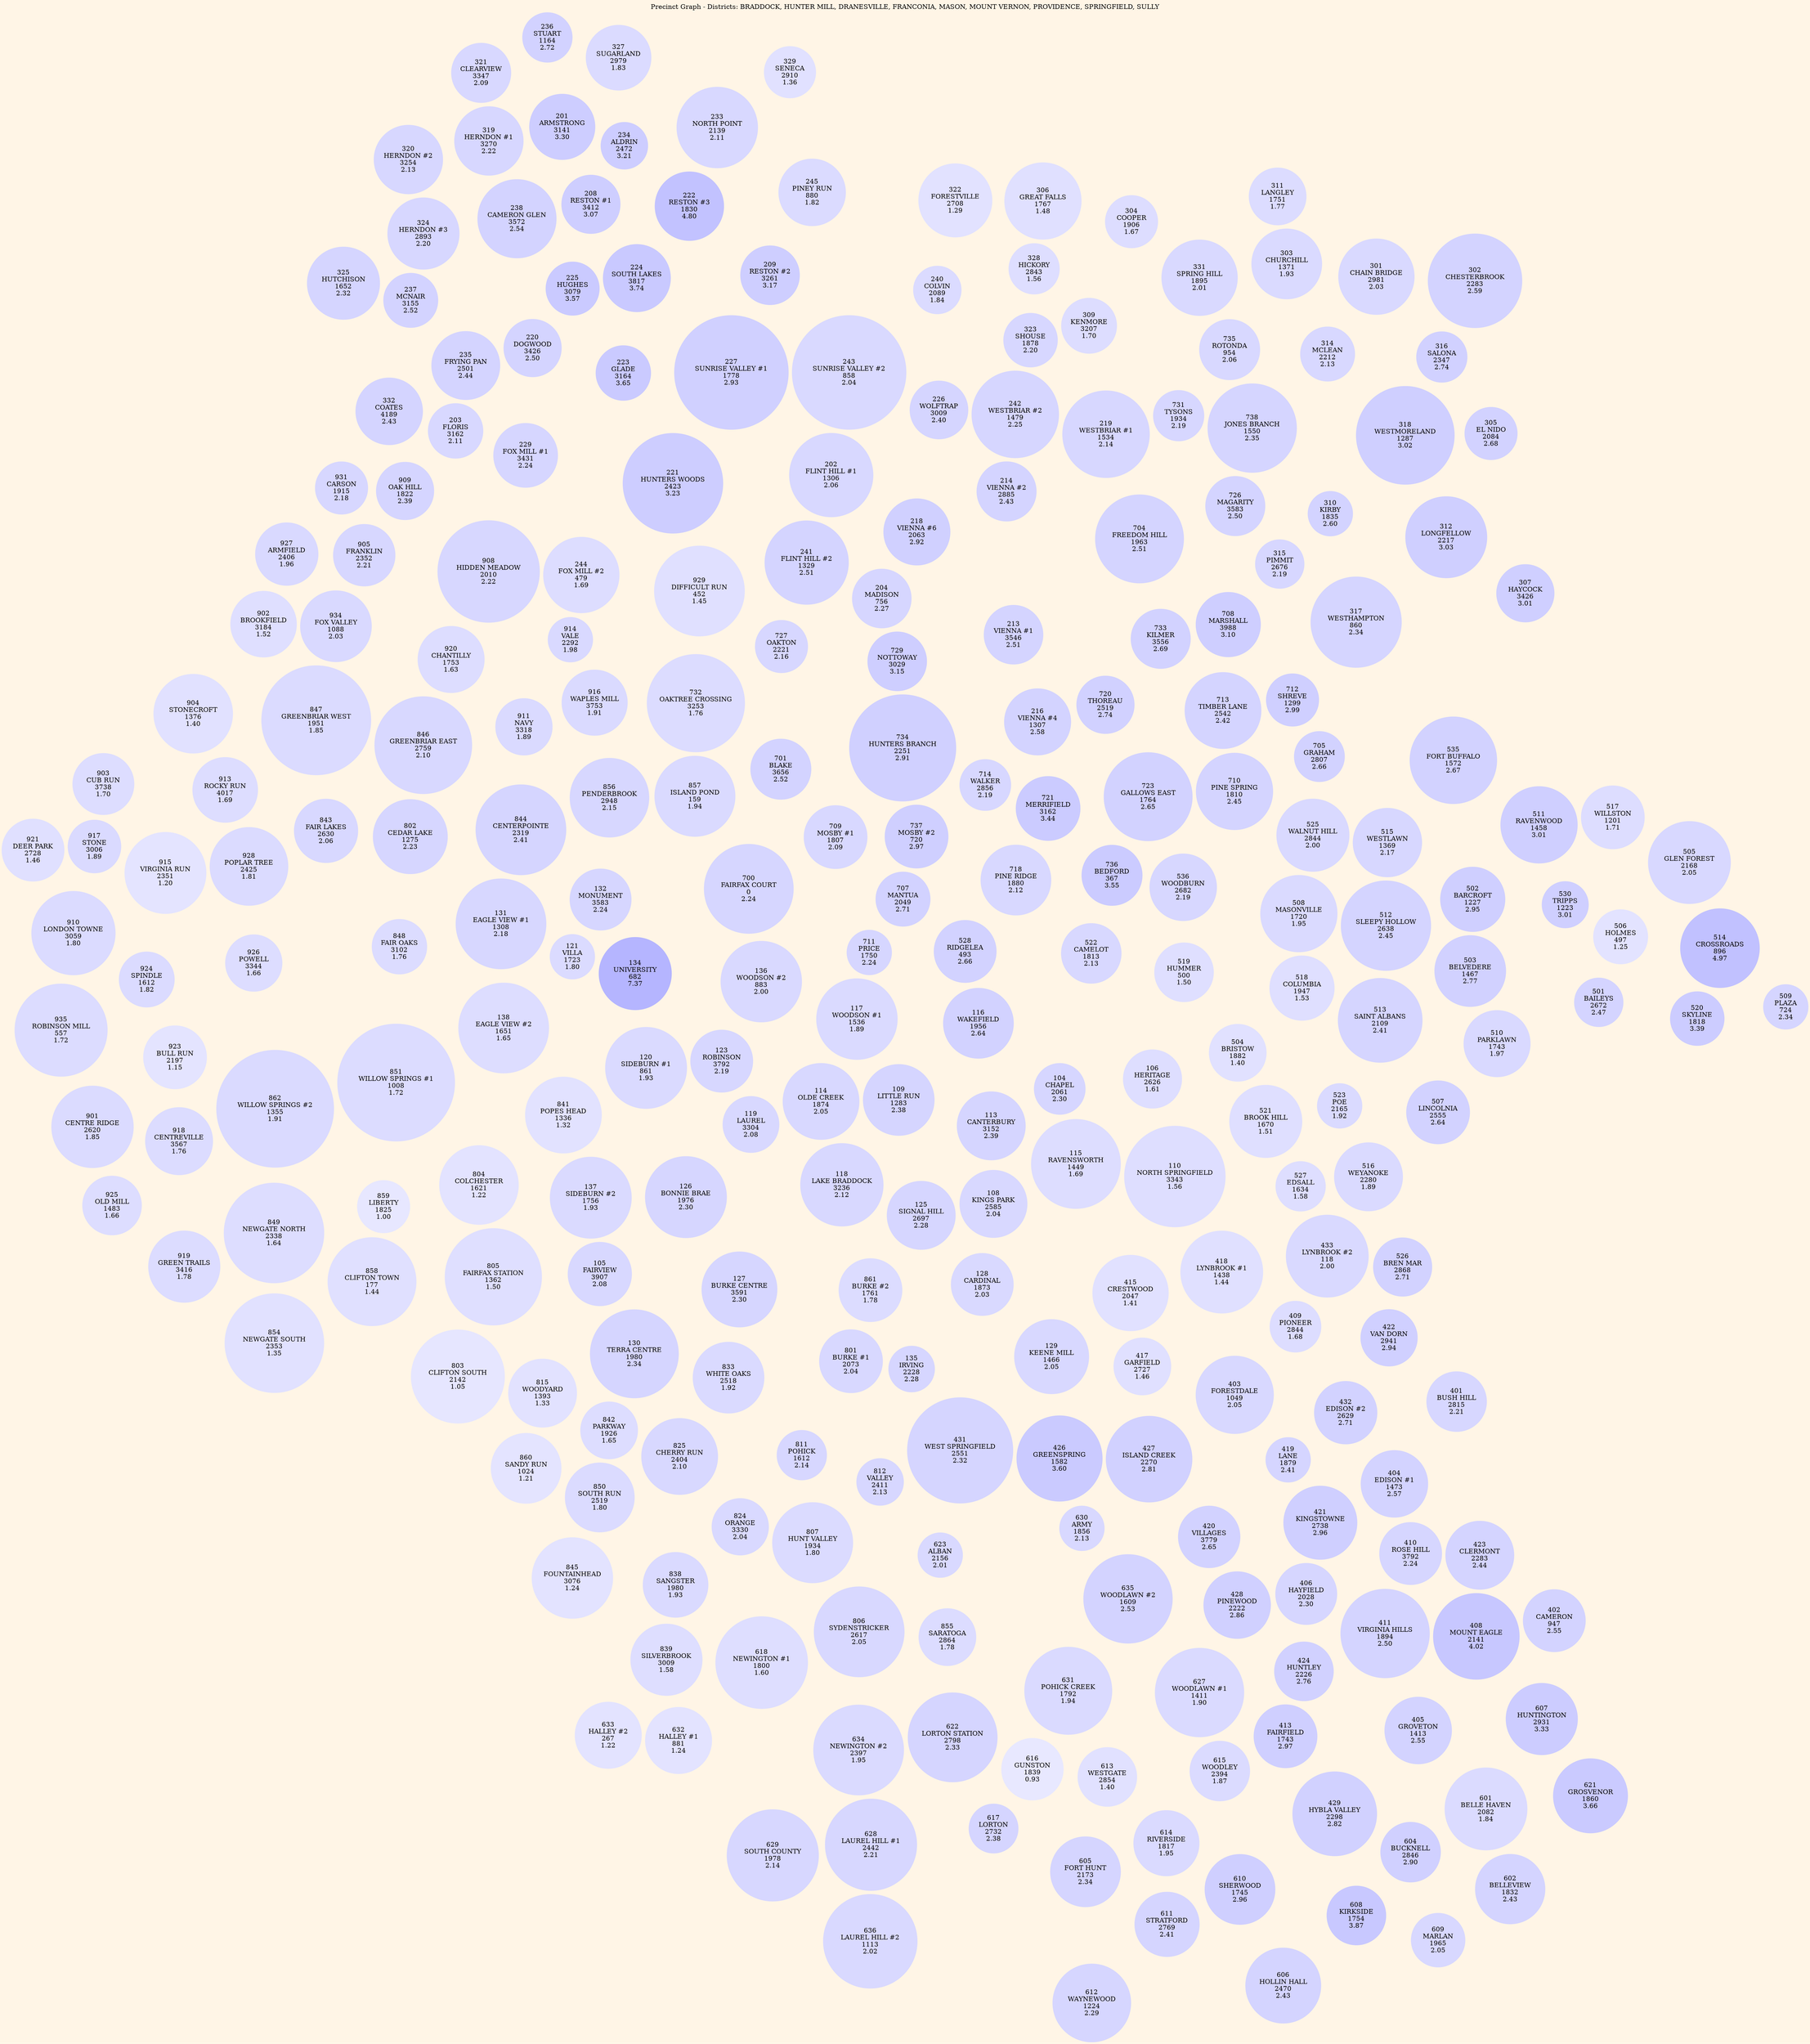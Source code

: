 strict graph G {
	graph [bb="0,0,3721.5,4505.8",
		beautify=true,
		bgcolor="#FFF5E6",
		label="Precinct Graph - Districts: BRADDOCK, HUNTER MILL, DRANESVILLE, FRANCONIA, MASON, MOUNT VERNON, PROVIDENCE, SPRINGFIELD, SULLY",
		labelloc=t,
		layout=sfdp,
		lheight=0.21,
		lp="1860.7,4494.3",
		lwidth=15.18,
		model=subset,
		overlap=false,
		rotation=115,
		smoothing=triangle,
		splines=none
	];
	node [label="\N",
		shape=circle,
		style=filled
	];
	edge [color="#666666"];
	subgraph BRADDOCK {
		graph [color=blue,
			label="District BRADDOCK"
		];
		104	[color="#d6d6ff",
			fillcolor="#d6d6ff",
			fontcolor=black,
			height=1.5278,
			label="104\nCHAPEL\n2061\n2.30",
			pos="1749.2,2345.4",
			width=1.5278];
		106	[color="#dedeff",
			fillcolor="#dedeff",
			fontcolor=black,
			height=1.75,
			label="106\nHERITAGE\n2626\n1.61",
			pos="1798.7,2510",
			width=1.75];
		104 -- 106;
		108	[color="#d8d8ff",
			fillcolor="#d8d8ff",
			fontcolor=black,
			height=2.0139,
			label="108\nKINGS PARK\n2585\n2.04",
			pos="1409.3,2400.7",
			width=2.0139];
		104 -- 108;
		113	[color="#d5d5ff",
			fillcolor="#d5d5ff",
			fontcolor=black,
			height=2.0417,
			label="113\nCANTERBURY\n3152\n2.39",
			pos="1563.4,2246.7",
			width=2.0417];
		104 -- 113;
		115	[color="#ddddff",
			fillcolor="#ddddff",
			fontcolor=black,
			height=2.6667,
			label="115\nRAVENSWORTH\n1449\n1.69",
			pos="1612.3,2504.4",
			width=2.6667];
		104 -- 115;
		116	[color="#d2d2ff",
			fillcolor="#d2d2ff",
			fontcolor=black,
			height=2.0972,
			label="116\nWAKEFIELD\n1956\n2.64",
			pos="1720.5,2206.9",
			width=2.0972];
		104 -- 116;
		522	[color="#d8d8ff",
			fillcolor="#d8d8ff",
			fontcolor=black,
			height=1.7917,
			label="522\nCAMELOT\n1813\n2.13",
			pos="1916,2251.6",
			width=1.7917];
		104 -- 522;
		110	[color="#dedeff",
			fillcolor="#dedeff",
			fontcolor=black,
			height=3.0139,
			label="110\nNORTH SPRINGFIELD\n3343\n1.56",
			pos="1685.5,2717",
			width=3.0139];
		106 -- 110;
		504	[color="#e1e1ff",
			fillcolor="#e1e1ff",
			fontcolor=black,
			height=1.7083,
			label="504\nBRISTOW\n1882\n1.40",
			pos="1935.9,2647.8",
			width=1.7083];
		106 -- 504;
		519	[color="#dfdfff",
			fillcolor="#dfdfff",
			fontcolor=black,
			height=1.7639,
			label="519\nHUMMER\n500\n1.50",
			pos="1994.9,2432.8",
			width=1.7639];
		106 -- 519;
		521	[color="#dfdfff",
			fillcolor="#dfdfff",
			fontcolor=black,
			height=2.1667,
			label="521\nBROOK HILL\n1670\n1.51",
			pos="1906.4,2819.1",
			width=2.1667];
		106 -- 521;
		108 -- 113;
		108 -- 115;
		125	[color="#d6d6ff",
			fillcolor="#d6d6ff",
			fontcolor=black,
			height=2.0417,
			label="125\nSIGNAL HILL\n2697\n2.28",
			pos="1318.2,2216.9",
			width=2.0417];
		108 -- 125;
		128	[color="#d9d9ff",
			fillcolor="#d9d9ff",
			fontcolor=black,
			height=1.8611,
			label="128\nCARDINAL\n1873\n2.03",
			pos="1261.7,2523.6",
			width=1.8611];
		108 -- 128;
		113 -- 116;
		113 -- 125;
		116 -- 522;
		117	[color="#dadaff",
			fillcolor="#dadaff",
			fontcolor=black,
			height=2.4167,
			label="117\nWOODSON #1\n1536\n1.89",
			pos="1623.7,1917.1",
			width=2.4167];
		116 -- 117;
		528	[color="#d2d2ff",
			fillcolor="#d2d2ff",
			fontcolor=black,
			height=1.8611,
			label="528\nRIDGELEA\n493\n2.66",
			pos="1846.1,2056.4",
			width=1.8611];
		116 -- 528;
		110 -- 115;
		110 -- 521;
		415	[color="#e1e1ff",
			fillcolor="#e1e1ff",
			fontcolor=black,
			height=2.2639,
			label="415\nCRESTWOOD\n2047\n1.41",
			pos="1424.9,2748.6",
			width=2.2639];
		110 -- 415;
		418	[color="#e0e0ff",
			fillcolor="#e0e0ff",
			fontcolor=black,
			height=2.4583,
			label="418\nLYNBROOK #1\n1438\n1.44",
			pos="1630.1,2922.1",
			width=2.4583];
		110 -- 418;
		527	[color="#dedeff",
			fillcolor="#dedeff",
			fontcolor=black,
			height=1.4861,
			label="527\nEDSALL\n1634\n1.58",
			pos="1861.1,2960.8",
			width=1.4861];
		110 -- 527;
		861	[color="#dcdcff",
			fillcolor="#dcdcff",
			fontcolor=black,
			height=1.8889,
			label="861\nBURKE #2\n1761\n1.78",
			pos="1110.7,2259.7",
			width=1.8889];
		125 -- 861;
		128 -- 861;
		128 -- 415;
		129	[color="#d8d8ff",
			fillcolor="#d8d8ff",
			fontcolor=black,
			height=2.2222,
			label="129\nKEENE MILL\n1466\n2.05",
			pos="1235.8,2681.1",
			width=2.2222];
		128 -- 129;
		135	[color="#d6d6ff",
			fillcolor="#d6d6ff",
			fontcolor=black,
			height=1.375,
			label="135\nIRVING\n2228\n2.28",
			pos="1074.2,2598.8",
			width=1.375];
		128 -- 135;
		801	[color="#d8d8ff",
			fillcolor="#d8d8ff",
			fontcolor=black,
			height=1.8889,
			label="801\nBURKE #1\n2073\n2.04",
			pos="1066,2436.2",
			width=1.8889];
		128 -- 801;
		117 -- 528;
		123	[color="#d7d7ff",
			fillcolor="#d7d7ff",
			fontcolor=black,
			height=1.8611,
			label="123\nROBINSON\n3792\n2.19",
			pos="1380.6,1765",
			width=1.8611];
		117 -- 123;
		700	[color="#d6d6ff",
			fillcolor="#d6d6ff",
			fontcolor=black,
			height=2.6667,
			label="700\nFAIRFAX COURT\n0\n2.24",
			pos="1658.3,1543.9",
			width=2.6667];
		117 -- 700;
		136	[color="#d9d9ff",
			fillcolor="#d9d9ff",
			fontcolor=black,
			height=2.4167,
			label="136\nWOODSON #2\n883\n2.00",
			pos="1561.9,1735",
			width=2.4167];
		117 -- 136;
		711	[color="#d6d6ff",
			fillcolor="#d6d6ff",
			fontcolor=black,
			height=1.3356,
			label="711\nPRICE\n1750\n2.24",
			pos="1766.7,1903.3",
			width=1.3356];
		117 -- 711;
		105	[color="#d8d8ff",
			fillcolor="#d8d8ff",
			fontcolor=black,
			height=1.9028,
			label="105\nFAIRVIEW\n3907\n2.08",
			pos="800,1845.5",
			width=1.9028];
		126	[color="#d6d6ff",
			fillcolor="#d6d6ff",
			fontcolor=black,
			height=2.4306,
			label="126\nBONNIE BRAE\n1976\n2.30",
			pos="1037.8,1879.5",
			width=2.4306];
		105 -- 126;
		127	[color="#d6d6ff",
			fillcolor="#d6d6ff",
			fontcolor=black,
			height=2.25,
			label="127\nBURKE CENTRE\n3591\n2.30",
			pos="987.2,2071.1",
			width=2.25];
		105 -- 127;
		130	[color="#d5d5ff",
			fillcolor="#d5d5ff",
			fontcolor=black,
			height=2.6389,
			label="130\nTERRA CENTRE\n1980\n2.34",
			pos="700.81,2017.1",
			width=2.6389];
		105 -- 130;
		137	[color="#dadaff",
			fillcolor="#dadaff",
			fontcolor=black,
			height=2.4306,
			label="137\nSIDEBURN #2\n1756\n1.93",
			pos="964.05,1696.1",
			width=2.4306];
		105 -- 137;
		805	[color="#dfdfff",
			fillcolor="#dfdfff",
			fontcolor=black,
			height=2.8889,
			label="805\nFAIRFAX STATION\n1362\n1.50",
			pos="652.01,1664.3",
			width=2.8889];
		105 -- 805;
		815	[color="#e2e2ff",
			fillcolor="#e2e2ff",
			fontcolor=black,
			height=2.0417,
			label="815\nWOODYARD\n1393\n1.33",
			pos="524.23,1861.9",
			width=2.0417];
		105 -- 815;
		126 -- 137;
		127 -- 130;
		127 -- 861;
		833	[color="#dadaff",
			fillcolor="#dadaff",
			fontcolor=black,
			height=2.125,
			label="833\nWHITE OAKS\n2518\n1.92",
			pos="818.42,2255.5",
			width=2.125];
		127 -- 833;
		130 -- 815;
		842	[color="#ddddff",
			fillcolor="#ddddff",
			fontcolor=black,
			height=1.7083,
			label="842\nPARKWAY\n1926\n1.65",
			pos="536.26,2116.3",
			width=1.7083];
		130 -- 842;
		841	[color="#e2e2ff",
			fillcolor="#e2e2ff",
			fontcolor=black,
			height=2.2778,
			label="841\nPOPES HEAD\n1336\n1.32",
			pos="1023,1518.5",
			width=2.2778];
		137 -- 841;
		129 -- 415;
		129 -- 135;
		431	[color="#d5d5ff",
			fillcolor="#d5d5ff",
			fontcolor=black,
			height=3.1528,
			label="431\nWEST SPRINGFIELD\n2551\n2.32",
			pos="1022.5,2808.1",
			width=3.1528];
		129 -- 431;
		135 -- 431;
		812	[color="#d7d7ff",
			fillcolor="#d7d7ff",
			fontcolor=black,
			height=1.4028,
			label="812\nVALLEY\n2411\n2.13",
			pos="908.08,2630.6",
			width=1.4028];
		135 -- 812;
		109	[color="#d5d5ff",
			fillcolor="#d5d5ff",
			fontcolor=black,
			height=2.125,
			label="109\nLITTLE RUN\n1283\n2.38",
			pos="1547.5,2088.7",
			width=2.125];
		109 -- 113;
		109 -- 116;
		109 -- 117;
		114	[color="#d8d8ff",
			fillcolor="#d8d8ff",
			fontcolor=black,
			height=2.2778,
			label="114\nOLDE CREEK\n1874\n2.05",
			pos="1411.4,1922.1",
			width=2.2778];
		109 -- 114;
		118	[color="#d8d8ff",
			fillcolor="#d8d8ff",
			fontcolor=black,
			height=2.4722,
			label="118\nLAKE BRADDOCK\n3236\n2.12",
			pos="1232.3,2035.7",
			width=2.4722];
		109 -- 118;
		114 -- 117;
		114 -- 118;
		114 -- 123;
		118 -- 125;
		118 -- 126;
		118 -- 127;
		118 -- 861;
		118 -- 123;
		119	[color="#d8d8ff",
			fillcolor="#d8d8ff",
			fontcolor=black,
			height=1.6806,
			label="119\nLAUREL\n3304\n2.08",
			pos="1225,1860.8",
			width=1.6806];
		118 -- 119;
		123 -- 136;
		134	[color="#b5b5ff",
			fillcolor="#b5b5ff",
			fontcolor=black,
			height=2.1667,
			label="134\nUNIVERSITY\n682\n7.37",
			pos="1368.6,1611.8",
			width=2.1667];
		123 -- 134;
		136 -- 700;
		119 -- 126;
		119 -- 123;
		120	[color="#dadaff",
			fillcolor="#dadaff",
			fontcolor=black,
			height=2.4306,
			label="120\nSIDEBURN #1\n861\n1.93",
			pos="1194.9,1696.4",
			width=2.4306];
		119 -- 120;
		134 -- 700;
		134 -- 136;
		120 -- 126;
		120 -- 137;
		120 -- 841;
		120 -- 123;
		120 -- 134;
		121	[color="#dbdbff",
			fillcolor="#dbdbff",
			fontcolor=black,
			height=1.3356,
			label="121\nVILLA\n1723\n1.80",
			pos="1336.3,1372.7",
			width=1.3356];
		121 -- 700;
		121 -- 134;
		132	[color="#d6d6ff",
			fillcolor="#d6d6ff",
			fontcolor=black,
			height=1.8333,
			label="132\nMONUMENT\n3583\n2.24",
			pos="1439.3,1218.5",
			width=1.8333];
		121 -- 132;
		138	[color="#ddddff",
			fillcolor="#ddddff",
			fontcolor=black,
			height=2.6944,
			label="138\nEAGLE VIEW #2\n1651\n1.65",
			pos="1065.6,1331.4",
			width=2.6944];
		121 -- 138;
		132 -- 700;
		132 -- 138;
		848	[color="#dcdcff",
			fillcolor="#dcdcff",
			fontcolor=black,
			height=1.6389,
			label="848\nFAIR OAKS\n3102\n1.76",
			pos="1054.5,996.7",
			width=1.6389];
		132 -- 848;
		844	[color="#d5d5ff",
			fillcolor="#d5d5ff",
			fontcolor=black,
			height=2.6944,
			label="844\nCENTERPOINTE\n2319\n2.41",
			pos="1470.7,975.62",
			width=2.6944];
		132 -- 844;
		856	[color="#d7d7ff",
			fillcolor="#d7d7ff",
			fontcolor=black,
			height=2.3611,
			label="856\nPENDERBROOK\n2948\n2.15",
			pos="1660.7,1147.5",
			width=2.3611];
		132 -- 856;
		138 -- 848;
		804	[color="#e3e3ff",
			fillcolor="#e3e3ff",
			fontcolor=black,
			height=2.3611,
			label="804\nCOLCHESTER\n1621\n1.22",
			pos="806.38,1460.4",
			width=2.3611];
		138 -- 804;
		851	[color="#dcdcff",
			fillcolor="#dcdcff",
			fontcolor=black,
			height=3.5,
			label="851\nWILLOW SPRINGS #1\n1008\n1.72",
			pos="834.41,1237.5",
			width=3.5];
		138 -- 851;
		131	[color="#d7d7ff",
			fillcolor="#d7d7ff",
			fontcolor=black,
			height=2.6944,
			label="131\nEAGLE VIEW #1\n1308\n2.18",
			pos="1268.2,1133.7",
			width=2.6944];
		131 -- 132;
		131 -- 138;
		131 -- 848;
	}
	subgraph HUNTERMILL {
		graph [color=blue,
			label="District HUNTER MILL"
		];
		201	[color="#cdcdff",
			fillcolor="#cdcdff",
			fontcolor=black,
			height=1.9583,
			label="201\nARMSTRONG\n3141\n3.30",
			pos="2785.2,368.02",
			width=1.9583];
		233	[color="#d8d8ff",
			fillcolor="#d8d8ff",
			fontcolor=black,
			height=2.4167,
			label="233\nNORTH POINT\n2139\n2.11",
			pos="2980.6,584.52",
			width=2.4167];
		201 -- 233;
		234	[color="#cdcdff",
			fillcolor="#cdcdff",
			fontcolor=black,
			height=1.4028,
			label="234\nALDRIN\n2472\n3.21",
			pos="2812.1,500.19",
			width=1.4028];
		201 -- 234;
		236	[color="#d2d2ff",
			fillcolor="#d2d2ff",
			fontcolor=black,
			height=1.4861,
			label="236\nSTUART\n1164\n2.72",
			pos="2902.2,199.69",
			width=1.4861];
		201 -- 236;
		238	[color="#d3d3ff",
			fillcolor="#d3d3ff",
			fontcolor=black,
			height=2.3472,
			label="238\nCAMERON GLEN\n3572\n2.54",
			pos="2473.3,342.46",
			width=2.3472];
		201 -- 238;
		327	[color="#dbdbff",
			fillcolor="#dbdbff",
			fontcolor=black,
			height=1.9444,
			label="327\nSUGARLAND\n2979\n1.83",
			pos="2941.7,394.66",
			width=1.9444];
		201 -- 327;
		233 -- 234;
		233 -- 327;
		245	[color="#dbdbff",
			fillcolor="#dbdbff",
			fontcolor=black,
			height=2,
			label="245\nPINEY RUN\n880\n1.82",
			pos="2960.4,788.59",
			width=2];
		233 -- 245;
		329	[color="#e1e1ff",
			fillcolor="#e1e1ff",
			fontcolor=black,
			height=1.5417,
			label="329\nSENECA\n2910\n1.36",
			pos="3136.2,622.34",
			width=1.5417];
		233 -- 329;
		208	[color="#ceceff",
			fillcolor="#ceceff",
			fontcolor=black,
			height=1.75,
			label="208\nRESTON #1\n3412\n3.07",
			pos="2643.6,448.04",
			width=1.75];
		234 -- 208;
		236 -- 327;
		319	[color="#d7d7ff",
			fillcolor="#d7d7ff",
			fontcolor=black,
			height=2.0556,
			label="319\nHERNDON #1\n3270\n2.22",
			pos="2594.1,175.74",
			width=2.0556];
		236 -- 319;
		324	[color="#d7d7ff",
			fillcolor="#d7d7ff",
			fontcolor=black,
			height=2.1389,
			label="324\nHERNDON #3\n2893\n2.20",
			pos="2210.7,236.36",
			width=2.1389];
		238 -- 324;
		245 -- 329;
		240	[color="#dbdbff",
			fillcolor="#dbdbff",
			fontcolor=black,
			height=1.4306,
			label="240\nCOLVIN\n2089\n1.84",
			pos="2940.6,1032.8",
			width=1.4306];
		245 -- 240;
		322	[color="#e2e2ff",
			fillcolor="#e2e2ff",
			fontcolor=black,
			height=2.1944,
			label="322\nFORESTVILLE\n2708\n1.29",
			pos="3123.8,856.36",
			width=2.1944];
		245 -- 322;
		208 -- 238;
		209	[color="#ceceff",
			fillcolor="#ceceff",
			fontcolor=black,
			height=1.7639,
			label="209\nRESTON #2\n3261\n3.17",
			pos="2815.8,790.24",
			width=1.7639];
		208 -- 209;
		222	[color="#c2c2ff",
			fillcolor="#c2c2ff",
			fontcolor=black,
			height=2.0556,
			label="222\nRESTON #3\n1830\n4.80",
			pos="2810.6,634.46",
			width=2.0556];
		208 -- 222;
		224	[color="#c9c9ff",
			fillcolor="#c9c9ff",
			fontcolor=black,
			height=2.0139,
			label="224\nSOUTH LAKES\n3817\n3.74",
			pos="2509.8,591.74",
			width=2.0139];
		208 -- 224;
		202	[color="#d8d8ff",
			fillcolor="#d8d8ff",
			fontcolor=black,
			height=2.5,
			label="202\nFLINT HILL #1\n1306\n2.06",
			pos="2537,1095.2",
			width=2.5];
		218	[color="#d0d0ff",
			fillcolor="#d0d0ff",
			fontcolor=black,
			height=1.9861,
			label="218\nVIENNA #6\n2063\n2.92",
			pos="2503.7,1362.1",
			width=1.9861];
		202 -- 218;
		221	[color="#cdcdff",
			fillcolor="#cdcdff",
			fontcolor=black,
			height=2.9861,
			label="221\nHUNTERS WOODS\n2423\n3.23",
			pos="2261.9,865.52",
			width=2.9861];
		202 -- 221;
		226	[color="#d5d5ff",
			fillcolor="#d5d5ff",
			fontcolor=black,
			height=1.7361,
			label="226\nWOLFTRAP\n3009\n2.40",
			pos="2711.2,1179.6",
			width=1.7361];
		202 -- 226;
		241	[color="#d4d4ff",
			fillcolor="#d4d4ff",
			fontcolor=black,
			height=2.5,
			label="241\nFLINT HILL #2\n1329\n2.51",
			pos="2343.5,1161.9",
			width=2.5];
		202 -- 241;
		243	[color="#d9d9ff",
			fillcolor="#d9d9ff",
			fontcolor=black,
			height=3.4028,
			label="243\nSUNRISE VALLEY #2\n858\n2.04",
			pos="2757.7,986.39",
			width=3.4028];
		202 -- 243;
		218 -- 241;
		229	[color="#d6d6ff",
			fillcolor="#d6d6ff",
			fontcolor=black,
			height=1.9167,
			label="229\nFOX MILL #1\n3431\n2.24",
			pos="2035.1,667.24",
			width=1.9167];
		221 -- 229;
		227	[color="#d0d0ff",
			fillcolor="#d0d0ff",
			fontcolor=black,
			height=3.4028,
			label="227\nSUNRISE VALLEY #1\n1778\n2.93",
			pos="2499.9,794.96",
			width=3.4028];
		221 -- 227;
		223	[color="#cacaff",
			fillcolor="#cacaff",
			fontcolor=black,
			height=1.6389,
			label="223\nGLADE\n3164\n3.65",
			pos="2305.6,612.27",
			width=1.6389];
		221 -- 223;
		244	[color="#ddddff",
			fillcolor="#ddddff",
			fontcolor=black,
			height=2.2639,
			label="244\nFOX MILL #2\n479\n1.69",
			pos="2063.9,825.88",
			width=2.2639];
		221 -- 244;
		914	[color="#d9d9ff",
			fillcolor="#d9d9ff",
			fontcolor=black,
			height=1.3356,
			label="914\nVALE\n2292\n1.98",
			pos="1925.7,897.8",
			width=1.3356];
		221 -- 914;
		929	[color="#e0e0ff",
			fillcolor="#e0e0ff",
			fontcolor=black,
			height=2.6944,
			label="929\nDIFFICULT RUN\n452\n1.45",
			pos="2088.1,1078.2",
			width=2.6944];
		221 -- 929;
		226 -- 243;
		226 -- 240;
		242	[color="#d6d6ff",
			fillcolor="#d6d6ff",
			fontcolor=black,
			height=2.5972,
			label="242\nWESTBRIAR #2\n1479\n2.25",
			pos="2812.8,1343.6",
			width=2.5972];
		226 -- 242;
		241 -- 929;
		727	[color="#d7d7ff",
			fillcolor="#d7d7ff",
			fontcolor=black,
			height=1.5694,
			label="727\nOAKTON\n2221\n2.16",
			pos="2123.8,1293.7",
			width=1.5694];
		241 -- 727;
		229 -- 244;
		220	[color="#d4d4ff",
			fillcolor="#d4d4ff",
			fontcolor=black,
			height=1.7222,
			label="220\nDOGWOOD\n3426\n2.50",
			pos="2189.1,429.37",
			width=1.7222];
		229 -- 220;
		908	[color="#d7d7ff",
			fillcolor="#d7d7ff",
			fontcolor=black,
			height=3.0417,
			label="908\nHIDDEN MEADOW\n2010\n2.22",
			pos="1808.4,732.1",
			width=3.0417];
		229 -- 908;
		227 -- 243;
		223 -- 227;
		223 -- 224;
		225	[color="#cacaff",
			fillcolor="#cacaff",
			fontcolor=black,
			height=1.5972,
			label="225\nHUGHES\n3079\n3.57",
			pos="2322.4,449.6",
			width=1.5972];
		223 -- 225;
		244 -- 914;
		240 -- 243;
		309	[color="#ddddff",
			fillcolor="#ddddff",
			fontcolor=black,
			height=1.6528,
			label="309\nKENMORE\n3207\n1.70",
			pos="3136,1365.8",
			width=1.6528];
		240 -- 309;
		323	[color="#d7d7ff",
			fillcolor="#d7d7ff",
			fontcolor=black,
			height=1.6111,
			label="323\nSHOUSE\n1878\n2.20",
			pos="2972.4,1263.1",
			width=1.6111];
		240 -- 323;
		328	[color="#dedeff",
			fillcolor="#dedeff",
			fontcolor=black,
			height=1.5139,
			label="328\nHICKORY\n2843\n1.56",
			pos="3073.1,1142.5",
			width=1.5139];
		240 -- 328;
		242 -- 323;
		203	[color="#d8d8ff",
			fillcolor="#d8d8ff",
			fontcolor=black,
			height=1.6389,
			label="203\nFLORIS\n3162\n2.11",
			pos="1890.8,555.5",
			width=1.6389];
		203 -- 229;
		235	[color="#d4d4ff",
			fillcolor="#d4d4ff",
			fontcolor=black,
			height=2.0417,
			label="235\nFRYING PAN\n2501\n2.44",
			pos="2037.5,452.02",
			width=2.0417];
		203 -- 235;
		332	[color="#d4d4ff",
			fillcolor="#d4d4ff",
			fontcolor=black,
			height=2,
			label="332\nCOATES\n4189\n2.43",
			pos="1862.6,284.41",
			width=2];
		203 -- 332;
		909	[color="#d5d5ff",
			fillcolor="#d5d5ff",
			fontcolor=black,
			height=1.7222,
			label="909\nOAK HILL\n1822\n2.39",
			pos="1781.4,426.45",
			width=1.7222];
		203 -- 909;
		931	[color="#d7d7ff",
			fillcolor="#d7d7ff",
			fontcolor=black,
			height=1.5694,
			label="931\nCARSON\n1915\n2.18",
			pos="1718.2,269.74",
			width=1.5694];
		203 -- 931;
		235 -- 324;
		235 -- 332;
		237	[color="#d3d3ff",
			fillcolor="#d3d3ff",
			fontcolor=black,
			height=1.625,
			label="237\nMCNAIR\n3155\n2.52",
			pos="2039.3,286.16",
			width=1.625];
		235 -- 237;
		220 -- 238;
		220 -- 208;
		220 -- 324;
		220 -- 221;
		220 -- 223;
		220 -- 203;
		220 -- 235;
		220 -- 237;
		220 -- 225;
		237 -- 324;
		237 -- 332;
		204	[color="#d6d6ff",
			fillcolor="#d6d6ff",
			fontcolor=black,
			height=1.7639,
			label="204\nMADISON\n756\n2.27",
			pos="2360.7,1323.5",
			width=1.7639];
		204 -- 218;
		204 -- 241;
		204 -- 727;
		729	[color="#ceceff",
			fillcolor="#ceceff",
			fontcolor=black,
			height=1.7639,
			label="729\nNOTTOWAY\n3029\n3.15",
			pos="2225.6,1453.4",
			width=1.7639];
		204 -- 729;
		209 -- 233;
		209 -- 245;
		209 -- 227;
		209 -- 240;
		209 -- 222;
		209 -- 224;
		222 -- 234;
		224 -- 227;
		224 -- 220;
		224 -- 225;
		213	[color="#d4d4ff",
			fillcolor="#d4d4ff",
			fontcolor=black,
			height=1.7639,
			label="213\nVIENNA #1\n3546\n2.51",
			pos="2516.9,1644.9",
			width=1.7639];
		213 -- 218;
		214	[color="#d4d4ff",
			fillcolor="#d4d4ff",
			fontcolor=black,
			height=1.7778,
			label="214\nVIENNA #2\n2885\n2.43",
			pos="2647.2,1432",
			width=1.7778];
		213 -- 214;
		216	[color="#d3d3ff",
			fillcolor="#d3d3ff",
			fontcolor=black,
			height=1.9861,
			label="216\nVIENNA #4\n1307\n2.58",
			pos="2378.8,1824.2",
			width=1.9861];
		213 -- 216;
		704	[color="#d4d4ff",
			fillcolor="#d4d4ff",
			fontcolor=black,
			height=2.6389,
			label="704\nFREEDOM HILL\n1963\n2.51",
			pos="2711,1752.7",
			width=2.6389];
		213 -- 704;
		720	[color="#d1d1ff",
			fillcolor="#d1d1ff",
			fontcolor=black,
			height=1.7222,
			label="720\nTHOREAU\n2519\n2.74",
			pos="2452.2,1982.2",
			width=1.7222];
		213 -- 720;
		733	[color="#d2d2ff",
			fillcolor="#d2d2ff",
			fontcolor=black,
			height=1.7778,
			label="733\nKILMER\n3556\n2.69",
			pos="2608,1922.2",
			width=1.7778];
		213 -- 733;
		214 -- 202;
		214 -- 218;
		214 -- 226;
		214 -- 242;
		219	[color="#d7d7ff",
			fillcolor="#d7d7ff",
			fontcolor=black,
			height=2.5972,
			label="219\nWESTBRIAR #1\n1534\n2.14",
			pos="2873.8,1547.5",
			width=2.5972];
		214 -- 219;
		216 -- 720;
		714	[color="#d7d7ff",
			fillcolor="#d7d7ff",
			fontcolor=black,
			height=1.5278,
			label="714\nWALKER\n2856\n2.19",
			pos="2227.5,1835.2",
			width=1.5278];
		216 -- 714;
		219 -- 242;
		219 -- 704;
		731	[color="#d7d7ff",
			fillcolor="#d7d7ff",
			fontcolor=black,
			height=1.5139,
			label="731\nTYSONS\n1934\n2.19",
			pos="2950.9,1710.1",
			width=1.5139];
		219 -- 731;
	}
	subgraph DRANESVILLE {
		graph [color=blue,
			label="District DRANESVILLE"
		];
		201;
		327;
		201 -- 327;
		233;
		233 -- 327;
		329;
		233 -- 329;
		236;
		236 -- 327;
		319;
		236 -- 319;
		238;
		324;
		238 -- 324;
		327 -- 329;
		245;
		245 -- 329;
		322;
		245 -- 322;
		319 -- 327;
		319 -- 324;
		320	[color="#d7d7ff",
			fillcolor="#d7d7ff",
			fontcolor=black,
			height=2.0556,
			label="320\nHERNDON #2\n3254\n2.13",
			pos="2409.5,74",
			width=2.0556];
		319 -- 320;
		321	[color="#d8d8ff",
			fillcolor="#d8d8ff",
			fontcolor=black,
			height=1.7778,
			label="321\nCLEARVIEW\n3347\n2.09",
			pos="2740.4,98.842",
			width=1.7778];
		319 -- 321;
		332;
		324 -- 332;
		325	[color="#d5d5ff",
			fillcolor="#d5d5ff",
			fontcolor=black,
			height=2.1667,
			label="325\nHUTCHISON\n1652\n2.32",
			pos="1989.4,126.32",
			width=2.1667];
		324 -- 325;
		240;
		309;
		240 -- 309;
		323;
		240 -- 323;
		328;
		240 -- 328;
		242;
		242 -- 323;
		203;
		203 -- 332;
		235;
		235 -- 332;
		927	[color="#d9d9ff",
			fillcolor="#d9d9ff",
			fontcolor=black,
			height=1.875,
			label="927\nARMFIELD\n2406\n1.96",
			pos="1526.8,177.69",
			width=1.875];
		332 -- 927;
		220;
		220 -- 324;
		237;
		237 -- 324;
		237 -- 332;
		309 -- 323;
		309 -- 328;
		731;
		309 -- 731;
		331	[color="#d9d9ff",
			fillcolor="#d9d9ff",
			fontcolor=black,
			height=2.2639,
			label="331\nSPRING HILL\n1895\n2.01",
			pos="3258.4,1520.4",
			width=2.2639];
		309 -- 331;
		219;
		323 -- 219;
		322 -- 329;
		322 -- 328;
		325 -- 332;
		320 -- 324;
		320 -- 325;
		320 -- 321;
		321 -- 327;
		738	[color="#d5d5ff",
			fillcolor="#d5d5ff",
			fontcolor=black,
			height=2.6528,
			label="738\nJONES BRANCH\n1550\n2.35",
			pos="3085.7,1872.9",
			width=2.6528];
		331 -- 738;
		301	[color="#d9d9ff",
			fillcolor="#d9d9ff",
			fontcolor=black,
			height=2.2639,
			label="301\nCHAIN BRIDGE\n2981\n2.03",
			pos="3485.4,1883.7",
			width=2.2639];
		302	[color="#d3d3ff",
			fillcolor="#d3d3ff",
			fontcolor=black,
			height=2.8056,
			label="302\nCHESTERBROOK\n2283\n2.59",
			pos="3620.5,2082",
			width=2.8056];
		301 -- 302;
		303	[color="#dadaff",
			fillcolor="#dadaff",
			fontcolor=black,
			height=2.0972,
			label="303\nCHURCHILL\n1371\n1.93",
			pos="3423.5,1635.5",
			width=2.0972];
		301 -- 303;
		311	[color="#dcdcff",
			fillcolor="#dcdcff",
			fontcolor=black,
			height=1.7083,
			label="311\nLANGLEY\n1751\n1.77",
			pos="3578.2,1507.2",
			width=1.7083];
		301 -- 311;
		314	[color="#d8d8ff",
			fillcolor="#d8d8ff",
			fontcolor=black,
			height=1.625,
			label="314\nMCLEAN\n2212\n2.13",
			pos="3247.9,1938.8",
			width=1.625];
		301 -- 314;
		316	[color="#d1d1ff",
			fillcolor="#d1d1ff",
			fontcolor=black,
			height=1.5139,
			label="316\nSALONA\n2347\n2.74",
			pos="3455.5,2114.7",
			width=1.5139];
		301 -- 316;
		302 -- 316;
		305	[color="#d2d2ff",
			fillcolor="#d2d2ff",
			fontcolor=black,
			height=1.5694,
			label="305\nEL NIDO\n2084\n2.68",
			pos="3404.2,2281.9",
			width=1.5694];
		302 -- 305;
		303 -- 311;
		303 -- 314;
		304	[color="#ddddff",
			fillcolor="#ddddff",
			fontcolor=black,
			height=1.5694,
			label="304\nCOOPER\n1906\n1.67",
			pos="3310.2,1370.3",
			width=1.5694];
		303 -- 304;
		314 -- 331;
		318	[color="#cfcfff",
			fillcolor="#cfcfff",
			fontcolor=black,
			height=2.9306,
			label="318\nWESTMORELAND\n1287\n3.02",
			pos="3287.1,2111.7",
			width=2.9306];
		314 -- 318;
		726	[color="#d4d4ff",
			fillcolor="#d4d4ff",
			fontcolor=black,
			height=1.7778,
			label="726\nMAGARITY\n3583\n2.50",
			pos="2878.1,1912.8",
			width=1.7778];
		314 -- 726;
		316 -- 318;
		305 -- 316;
		305 -- 318;
		307	[color="#cfcfff",
			fillcolor="#cfcfff",
			fontcolor=black,
			height=1.7222,
			label="307\nHAYCOCK\n3426\n3.01",
			pos="3137.5,2471.6",
			width=1.7222];
		305 -- 307;
		312	[color="#cfcfff",
			fillcolor="#cfcfff",
			fontcolor=black,
			height=2.4306,
			label="312\nLONGFELLOW\n2217\n3.03",
			pos="3139.4,2313",
			width=2.4306];
		305 -- 312;
		304 -- 309;
		304 -- 328;
		304 -- 331;
		304 -- 311;
		306	[color="#e0e0ff",
			fillcolor="#e0e0ff",
			fontcolor=black,
			height=2.2917,
			label="306\nGREAT FALLS\n1767\n1.48",
			pos="3218.1,1087.7",
			width=2.2917];
		304 -- 306;
		307 -- 312;
		317	[color="#d5d5ff",
			fillcolor="#d5d5ff",
			fontcolor=black,
			height=2.7083,
			label="317\nWESTHAMPTON\n860\n2.34",
			pos="2935.4,2198.6",
			width=2.7083];
		307 -- 317;
		312 -- 318;
		312 -- 317;
		306 -- 328;
		306 -- 322;
		708	[color="#ceceff",
			fillcolor="#ceceff",
			fontcolor=black,
			height=1.9306,
			label="708\nMARSHALL\n3988\n3.10",
			pos="2749.4,2064.7",
			width=1.9306];
		317 -- 708;
		310	[color="#d3d3ff",
			fillcolor="#d3d3ff",
			fontcolor=black,
			height=1.3356,
			label="310\nKIRBY\n1835\n2.60",
			pos="3102.3,2061.1",
			width=1.3356];
		310 -- 314;
		310 -- 318;
		310 -- 312;
		315	[color="#d7d7ff",
			fillcolor="#d7d7ff",
			fontcolor=black,
			height=1.4583,
			label="315\nPIMMIT\n2676\n2.19",
			pos="2880.4,2037.9",
			width=1.4583];
		310 -- 315;
		315 -- 726;
		315 -- 317;
		315 -- 708;
	}
	subgraph FRANCONIA {
		graph [color=blue,
			label="District FRANCONIA"
		];
		110;
		415;
		110 -- 415;
		128;
		128 -- 415;
		418;
		415 -- 418;
		417	[color="#e0e0ff",
			fillcolor="#e0e0ff",
			fontcolor=black,
			height=1.7083,
			label="417\nGARFIELD\n2727\n1.46",
			pos="1333.8,2957.4",
			width=1.7083];
		415 -- 417;
		433	[color="#d9d9ff",
			fillcolor="#d9d9ff",
			fontcolor=black,
			height=2.4583,
			label="433\nLYNBROOK #2\n118\n2.00",
			pos="1822.7,3116.8",
			width=2.4583];
		418 -- 433;
		527;
		129;
		129 -- 415;
		431;
		129 -- 431;
		135;
		135 -- 431;
		812;
		431 -- 812;
		623	[color="#d9d9ff",
			fillcolor="#d9d9ff",
			fontcolor=black,
			height=1.3356,
			label="623\nALBAN\n2156\n2.01",
			pos="822.47,3050.2",
			width=1.3356];
		431 -- 623;
		855	[color="#dcdcff",
			fillcolor="#dcdcff",
			fontcolor=black,
			height=1.7083,
			label="855\nSARATOGA\n2864\n1.78",
			pos="754.82,2932.5",
			width=1.7083];
		431 -- 855;
		417 -- 418;
		417 -- 431;
		417 -- 623;
		426	[color="#cacaff",
			fillcolor="#cacaff",
			fontcolor=black,
			height=2.5556,
			label="426\nGREENSPRING\n1582\n3.60",
			pos="1111.3,3025.5",
			width=2.5556];
		417 -- 426;
		427	[color="#d1d1ff",
			fillcolor="#d1d1ff",
			fontcolor=black,
			height=2.5694,
			label="427\nISLAND CREEK\n2270\n2.81",
			pos="1323.1,3193.3",
			width=2.5694];
		417 -- 427;
		630	[color="#d8d8ff",
			fillcolor="#d8d8ff",
			fontcolor=black,
			height=1.3356,
			label="630\nARMY\n1856\n2.13",
			pos="1069.8,3174",
			width=1.3356];
		417 -- 630;
		433 -- 527;
		401	[color="#d7d7ff",
			fillcolor="#d7d7ff",
			fontcolor=black,
			height=1.7917,
			label="401\nBUSH HILL\n2815\n2.21",
			pos="1881.1,3439.6",
			width=1.7917];
		410	[color="#d6d6ff",
			fillcolor="#d6d6ff",
			fontcolor=black,
			height=1.8611,
			label="410\nROSE HILL\n3792\n2.24",
			pos="1615.6,3697.4",
			width=1.8611];
		401 -- 410;
		422	[color="#d0d0ff",
			fillcolor="#d0d0ff",
			fontcolor=black,
			height=1.6944,
			label="422\nVAN DORN\n2941\n2.94",
			pos="1826.4,3305.7",
			width=1.6944];
		401 -- 422;
		423	[color="#d4d4ff",
			fillcolor="#d4d4ff",
			fontcolor=black,
			height=2.0417,
			label="423\nCLERMONT\n2283\n2.44",
			pos="1785.1,3758.2",
			width=2.0417];
		401 -- 423;
		526	[color="#d2d2ff",
			fillcolor="#d2d2ff",
			fontcolor=black,
			height=1.75,
			label="526\nBREN MAR\n2868\n2.71",
			pos="1982.3,3262.5",
			width=1.75];
		401 -- 526;
		410 -- 423;
		420	[color="#d2d2ff",
			fillcolor="#d2d2ff",
			fontcolor=black,
			height=1.8472,
			label="420\nVILLAGES\n3779\n2.65",
			pos="1324.6,3391.6",
			width=1.8472];
		410 -- 420;
		411	[color="#d4d4ff",
			fillcolor="#d4d4ff",
			fontcolor=black,
			height=2.6528,
			label="411\nVIRGINIA HILLS\n1894\n2.50",
			pos="1440,3775.3",
			width=2.6528];
		410 -- 411;
		432	[color="#d2d2ff",
			fillcolor="#d2d2ff",
			fontcolor=black,
			height=1.875,
			label="432\nEDISON #2\n2629\n2.71",
			pos="1688.1,3340.7",
			width=1.875];
		422 -- 432;
		408	[color="#c7c7ff",
			fillcolor="#c7c7ff",
			fontcolor=black,
			height=2.5694,
			label="408\nMOUNT EAGLE\n2141\n4.02",
			pos="1592.7,3971.4",
			width=2.5694];
		423 -- 408;
		420 -- 427;
		420 -- 630;
		421	[color="#cfcfff",
			fillcolor="#cfcfff",
			fontcolor=black,
			height=2.1944,
			label="421\nKINGSTOWNE\n2738\n2.96",
			pos="1532.3,3452.7",
			width=2.1944];
		420 -- 421;
		635	[color="#d3d3ff",
			fillcolor="#d3d3ff",
			fontcolor=black,
			height=2.6528,
			label="635\nWOODLAWN #2\n1609\n2.53",
			pos="1086.2,3326.4",
			width=2.6528];
		420 -- 635;
		411 -- 423;
		406	[color="#d6d6ff",
			fillcolor="#d6d6ff",
			fontcolor=black,
			height=1.8333,
			label="406\nHAYFIELD\n2028\n2.30",
			pos="1396.9,3605.8",
			width=1.8333];
		411 -- 406;
		408 -- 411;
		607	[color="#ccccff",
			fillcolor="#ccccff",
			fontcolor=black,
			height=2.1389,
			label="607\nHUNTINGTON\n2931\n3.33",
			pos="1560.1,4148.9",
			width=2.1389];
		408 -- 607;
		402	[color="#d3d3ff",
			fillcolor="#d3d3ff",
			fontcolor=black,
			height=1.8611,
			label="402\nCAMERON\n947\n2.55",
			pos="1775.3,4028.2",
			width=1.8611];
		402 -- 423;
		402 -- 408;
		402 -- 607;
		621	[color="#cacaff",
			fillcolor="#cacaff",
			fontcolor=black,
			height=2.2222,
			label="621\nGROSVENOR\n1860\n3.66",
			pos="1507.5,4313.9",
			width=2.2222];
		402 -- 621;
		403	[color="#d8d8ff",
			fillcolor="#d8d8ff",
			fontcolor=black,
			height=2.3194,
			label="403\nFORESTDALE\n1049\n2.05",
			pos="1524.6,3177.9",
			width=2.3194];
		403 -- 417;
		403 -- 432;
		409	[color="#ddddff",
			fillcolor="#ddddff",
			fontcolor=black,
			height=1.5278,
			label="409\nPIONEER\n2844\n1.68",
			pos="1671.2,3073.7",
			width=1.5278];
		403 -- 409;
		409 -- 417;
		409 -- 433;
		409 -- 422;
		409 -- 526;
		426 -- 431;
		427 -- 630;
		404	[color="#d3d3ff",
			fillcolor="#d3d3ff",
			fontcolor=black,
			height=2,
			label="404\nEDISON #1\n1473\n2.57",
			pos="1694.1,3503.7",
			width=2];
		404 -- 410;
		404 -- 422;
		404 -- 420;
		404 -- 432;
		404 -- 421;
		421 -- 432;
		421 -- 427;
		405	[color="#d3d3ff",
			fillcolor="#d3d3ff",
			fontcolor=black,
			height=2,
			label="405\nGROVETON\n1413\n2.55",
			pos="1319.6,4008.9",
			width=2];
		405 -- 411;
		405 -- 408;
		424	[color="#d1d1ff",
			fillcolor="#d1d1ff",
			fontcolor=black,
			height=1.7639,
			label="424\nHUNTLEY\n2226\n2.76",
			pos="1272.9,3744.8",
			width=1.7639];
		405 -- 424;
		429	[color="#d1d1ff",
			fillcolor="#d1d1ff",
			fontcolor=black,
			height=2.5139,
			label="429\nHYBLA VALLEY\n2298\n2.82",
			pos="1097.9,3989.7",
			width=2.5139];
		405 -- 429;
		604	[color="#d0d0ff",
			fillcolor="#d0d0ff",
			fontcolor=black,
			height=1.7917,
			label="604\nBUCKNELL\n2846\n2.90",
			pos="1141.9,4152.8",
			width=1.7917];
		405 -- 604;
		601	[color="#dbdbff",
			fillcolor="#dbdbff",
			fontcolor=black,
			height=2.4583,
			label="601\nBELLE HAVEN\n2082\n1.84",
			pos="1309.2,4236",
			width=2.4583];
		405 -- 601;
		424 -- 411;
		424 -- 635;
		424 -- 429;
		428	[color="#d0d0ff",
			fillcolor="#d0d0ff",
			fontcolor=black,
			height=2,
			label="428\nPINEWOOD\n2222\n2.86",
			pos="1236.3,3538.2",
			width=2];
		424 -- 428;
		627	[color="#dadaff",
			fillcolor="#dadaff",
			fontcolor=black,
			height=2.6528,
			label="627\nWOODLAWN #1\n1411\n1.90",
			pos="1060.6,3527",
			width=2.6528];
		424 -- 627;
		429 -- 604;
		608	[color="#c8c8ff",
			fillcolor="#c8c8ff",
			fontcolor=black,
			height=1.7639,
			label="608\nKIRKSIDE\n1754\n3.87",
			pos="987.36,4152",
			width=1.7639];
		429 -- 608;
		610	[color="#cfcfff",
			fillcolor="#cfcfff",
			fontcolor=black,
			height=2.0972,
			label="610\nSHERWOOD\n1745\n2.96",
			pos="907.16,3994.7",
			width=2.0972];
		429 -- 610;
		406 -- 410;
		406 -- 420;
		406 -- 635;
		406 -- 424;
		428 -- 403;
		428 -- 627;
		615	[color="#dbdbff",
			fillcolor="#dbdbff",
			fontcolor=black,
			height=1.7917,
			label="615\nWOODLEY\n2394\n1.87",
			pos="992.86,3703.1",
			width=1.7917];
		428 -- 615;
		413	[color="#cfcfff",
			fillcolor="#cfcfff",
			fontcolor=black,
			height=1.8889,
			label="413\nFAIRFIELD\n1743\n2.97",
			pos="1133.4,3823.1",
			width=1.8889];
		413 -- 424;
		413 -- 429;
		413 -- 428;
		413 -- 615;
		419	[color="#d5d5ff",
			fillcolor="#d5d5ff",
			fontcolor=black,
			height=1.3356,
			label="419\nLANE\n1879\n2.41",
			pos="1525.2,3317.5",
			width=1.3356];
		419 -- 432;
		419 -- 427;
		419 -- 421;
	}
	subgraph MASON {
		graph [color=blue,
			label="District MASON"
		];
		104;
		522;
		104 -- 522;
		106;
		504;
		106 -- 504;
		519;
		106 -- 519;
		521;
		106 -- 521;
		116;
		116 -- 522;
		528;
		116 -- 528;
		522 -- 528;
		718	[color="#d8d8ff",
			fillcolor="#d8d8ff",
			fontcolor=black,
			height=2.0972,
			label="718\nPINE RIDGE\n1880\n2.12",
			pos="1998,2073.2",
			width=2.0972];
		522 -- 718;
		736	[color="#cbcbff",
			fillcolor="#cbcbff",
			fontcolor=black,
			height=1.8056,
			label="736\nBEDFORD\n367\n3.55",
			pos="2170.3,2196.4",
			width=1.8056];
		522 -- 736;
		110;
		110 -- 521;
		527;
		110 -- 527;
		504 -- 521;
		518	[color="#dfdfff",
			fillcolor="#dfdfff",
			fontcolor=black,
			height=1.9306,
			label="518\nCOLUMBIA\n1947\n1.53",
			pos="2076.8,2678.6",
			width=1.9306];
		504 -- 518;
		519 -- 522;
		536	[color="#d7d7ff",
			fillcolor="#d7d7ff",
			fontcolor=black,
			height=2,
			label="536\nWOODBURN\n2682\n2.19",
			pos="2208.6,2345.2",
			width=2];
		519 -- 536;
		521 -- 527;
		523	[color="#dadaff",
			fillcolor="#dadaff",
			fontcolor=black,
			height=1.3356,
			label="523\nPOE\n2165\n1.92",
			pos="2040.7,2931.7",
			width=1.3356];
		521 -- 523;
		117;
		117 -- 528;
		711;
		528 -- 711;
		528 -- 718;
		418;
		527 -- 418;
		433;
		433 -- 527;
		401;
		526;
		401 -- 526;
		526 -- 527;
		518 -- 519;
		518 -- 521;
		512	[color="#d4d4ff",
			fillcolor="#d4d4ff",
			fontcolor=black,
			height=2.6806,
			label="512\nSLEEPY HOLLOW\n2638\n2.45",
			pos="2411.1,2693.3",
			width=2.6806];
		518 -- 512;
		536 -- 736;
		710	[color="#d4d4ff",
			fillcolor="#d4d4ff",
			fontcolor=black,
			height=2.2917,
			label="710\nPINE SPRING\n1810\n2.45",
			pos="2390.6,2335.6",
			width=2.2917];
		536 -- 710;
		523 -- 527;
		523 -- 518;
		501	[color="#d4d4ff",
			fillcolor="#d4d4ff",
			fontcolor=black,
			height=1.4583,
			label="501\nBAILEYS\n2672\n2.47",
			pos="2425.4,3044.7",
			width=1.4583];
		506	[color="#e3e3ff",
			fillcolor="#e3e3ff",
			fontcolor=black,
			height=1.625,
			label="506\nHOLMES\n497\n1.25",
			pos="2722.5,3074.5",
			width=1.625];
		501 -- 506;
		510	[color="#d9d9ff",
			fillcolor="#d9d9ff",
			fontcolor=black,
			height=1.9861,
			label="510\nPARKLAWN\n1743\n1.97",
			pos="2293.3,3059.2",
			width=1.9861];
		501 -- 510;
		520	[color="#ccccff",
			fillcolor="#ccccff",
			fontcolor=black,
			height=1.6111,
			label="520\nSKYLINE\n1818\n3.39",
			pos="2501.2,3261.6",
			width=1.6111];
		501 -- 520;
		530	[color="#cfcfff",
			fillcolor="#cfcfff",
			fontcolor=black,
			height=1.3889,
			label="530\nTRIPPS\n1223\n3.01",
			pos="2638.3,2945.3",
			width=1.3889];
		506 -- 530;
		502	[color="#cfcfff",
			fillcolor="#cfcfff",
			fontcolor=black,
			height=1.9306,
			label="502\nBARCROFT\n1227\n2.95",
			pos="2585.6,2783",
			width=1.9306];
		502 -- 530;
		503	[color="#d1d1ff",
			fillcolor="#d1d1ff",
			fontcolor=black,
			height=2.125,
			label="503\nBELVEDERE\n1467\n2.77",
			pos="2426.1,2902.9",
			width=2.125];
		502 -- 503;
		511	[color="#cfcfff",
			fillcolor="#cfcfff",
			fontcolor=black,
			height=2.2917,
			label="511\nRAVENWOOD\n1458\n3.01",
			pos="2772.3,2804.5",
			width=2.2917];
		502 -- 511;
		502 -- 512;
		503 -- 510;
		503 -- 530;
		503 -- 512;
		513	[color="#d5d5ff",
			fillcolor="#d5d5ff",
			fontcolor=black,
			height=2.5139,
			label="513\nSAINT ALBANS\n2109\n2.41",
			pos="2191.5,2881.1",
			width=2.5139];
		503 -- 513;
		511 -- 530;
		511 -- 512;
		517	[color="#ddddff",
			fillcolor="#ddddff",
			fontcolor=black,
			height=1.8889,
			label="517\nWILLSTON\n1201\n1.71",
			pos="2873.2,2967.7",
			width=1.8889];
		511 -- 517;
		512 -- 513;
		515	[color="#d7d7ff",
			fillcolor="#d7d7ff",
			fontcolor=black,
			height=2.0556,
			label="515\nWESTLAWN\n1369\n2.17",
			pos="2589.8,2606.5",
			width=2.0556];
		512 -- 515;
		525	[color="#d9d9ff",
			fillcolor="#d9d9ff",
			fontcolor=black,
			height=2.1667,
			label="525\nWALNUT HILL\n2844\n2.00",
			pos="2411.3,2505.4",
			width=2.1667];
		512 -- 525;
		535	[color="#d2d2ff",
			fillcolor="#d2d2ff",
			fontcolor=black,
			height=2.5972,
			label="535\nFORT BUFFALO\n1572\n2.67",
			pos="2765.3,2551.5",
			width=2.5972];
		512 -- 535;
		513 -- 518;
		513 -- 523;
		515 -- 525;
		515 -- 535;
		705	[color="#d2d2ff",
			fillcolor="#d2d2ff",
			fontcolor=black,
			height=1.5017,
			label="705\nGRAHAM\n2807\n2.66",
			pos="2652.6,2395.6",
			width=1.5017];
		515 -- 705;
		525 -- 536;
		525 -- 710;
		525 -- 705;
		535 -- 705;
		505	[color="#d8d8ff",
			fillcolor="#d8d8ff",
			fontcolor=black,
			height=2.4583,
			label="505\nGLEN FOREST\n2168\n2.05",
			pos="2877.7,3143.3",
			width=2.4583];
		505 -- 506;
		505 -- 530;
		505 -- 517;
		514	[color="#c1c1ff",
			fillcolor="#c1c1ff",
			fontcolor=black,
			height=2.3611,
			label="514\nCROSSROADS\n896\n4.97",
			pos="2571,3108.8",
			width=2.3611];
		505 -- 514;
		514 -- 520;
		507	[color="#d2d2ff",
			fillcolor="#d2d2ff",
			fontcolor=black,
			height=1.8889,
			label="507\nLINCOLNIA\n2555\n2.64",
			pos="2145.8,3076.1",
			width=1.8889];
		507 -- 523;
		507 -- 510;
		507 -- 513;
		516	[color="#dadaff",
			fillcolor="#dadaff",
			fontcolor=black,
			height=2.0417,
			label="516\nWEYANOKE\n2280\n1.89",
			pos="1996.2,3084.5",
			width=2.0417];
		507 -- 516;
		516 -- 527;
		516 -- 526;
		516 -- 523;
		508	[color="#dadaff",
			fillcolor="#dadaff",
			fontcolor=black,
			height=2.2917,
			label="508\nMASONVILLE\n1720\n1.95",
			pos="2223.9,2515.6",
			width=2.2917];
		508 -- 518;
		508 -- 536;
		508 -- 512;
		508 -- 513;
		509	[color="#d5d5ff",
			fillcolor="#d5d5ff",
			fontcolor=black,
			height=1.3356,
			label="509\nPLAZA\n724\n2.34",
			pos="2722.8,3224.4",
			width=1.3356];
		509 -- 520;
		509 -- 514;
	}
	subgraph MOUNTVERNON {
		graph [color=blue,
			label="District MOUNT VERNON"
		];
		431;
		623;
		431 -- 623;
		417;
		417 -- 623;
		855;
		623 -- 855;
		630;
		623 -- 630;
		634	[color="#dadaff",
			fillcolor="#dadaff",
			fontcolor=black,
			height=2.6944,
			label="634\nNEWINGTON #2\n2397\n1.95",
			pos="488.21,2882.8",
			width=2.6944];
		623 -- 634;
		420;
		635;
		420 -- 635;
		408;
		607;
		408 -- 607;
		621;
		607 -- 621;
		427;
		427 -- 630;
		630 -- 635;
		631	[color="#dadaff",
			fillcolor="#dadaff",
			fontcolor=black,
			height=2.6111,
			label="631\nPOHICK CREEK\n1792\n1.94",
			pos="888.65,3200.4",
			width=2.6111];
		630 -- 631;
		405;
		604;
		405 -- 604;
		424;
		424 -- 635;
		627;
		424 -- 627;
		429;
		429 -- 604;
		608;
		429 -- 608;
		610;
		429 -- 610;
		604 -- 608;
		609	[color="#d8d8ff",
			fillcolor="#d8d8ff",
			fontcolor=black,
			height=1.6111,
			label="609\nMARLAN\n1965\n2.05",
			pos="1083.3,4283.4",
			width=1.6111];
		604 -- 609;
		601;
		601 -- 607;
		601 -- 621;
		601 -- 604;
		601 -- 609;
		602	[color="#d4d4ff",
			fillcolor="#d4d4ff",
			fontcolor=black,
			height=2.0833,
			label="602\nBELLEVIEW\n1832\n2.43",
			pos="1245.2,4407.8",
			width=2.0833];
		601 -- 602;
		406;
		406 -- 635;
		428;
		428 -- 627;
		615;
		428 -- 615;
		627 -- 635;
		608 -- 610;
		608 -- 609;
		606	[color="#d4d4ff",
			fillcolor="#d4d4ff",
			fontcolor=black,
			height=2.25,
			label="606\nHOLLIN HALL\n2470\n2.43",
			pos="796.87,4160.6",
			width=2.25];
		608 -- 606;
		611	[color="#d5d5ff",
			fillcolor="#d5d5ff",
			fontcolor=black,
			height=1.9306,
			label="611\nSTRATFORD\n2769\n2.41",
			pos="746.67,3982.3",
			width=1.9306];
		610 -- 611;
		614	[color="#dadaff",
			fillcolor="#dadaff",
			fontcolor=black,
			height=1.9583,
			label="614\nRIVERSIDE\n1817\n1.95",
			pos="848.28,3834.2",
			width=1.9583];
		610 -- 614;
		413;
		413 -- 615;
		615 -- 627;
		602 -- 621;
		602 -- 405;
		602 -- 609;
		839	[color="#dedeff",
			fillcolor="#dedeff",
			fontcolor=black,
			height=2.1389,
			label="839\nSILVERBROOK\n3009\n1.58",
			pos="302.11,2510.7",
			width=2.1389];
		634 -- 839;
		631 -- 635;
		606 -- 610;
		606 -- 609;
		606 -- 611;
		612	[color="#d6d6ff",
			fillcolor="#d6d6ff",
			fontcolor=black,
			height=2.3333,
			label="612\nWAYNEWOOD\n1224\n2.29",
			pos="585,3973.7",
			width=2.3333];
		606 -- 612;
		611 -- 614;
		611 -- 612;
		614 -- 615;
		605	[color="#d5d5ff",
			fillcolor="#d5d5ff",
			fontcolor=black,
			height=2.0972,
			label="605\nFORT HUNT\n2173\n2.34",
			pos="690.6,3801",
			width=2.0972];
		605 -- 611;
		605 -- 614;
		605 -- 612;
		613	[color="#e1e1ff",
			fillcolor="#e1e1ff",
			fontcolor=black,
			height=1.7639,
			label="613\nWESTGATE\n2854\n1.40",
			pos="860.36,3542.1",
			width=1.7639];
		605 -- 613;
		613 -- 635;
		613 -- 627;
		613 -- 615;
		613 -- 614;
		616	[color="#e8e8ff",
			fillcolor="#e8e8ff",
			fontcolor=black,
			height=1.8472,
			label="616\nGUNSTON\n1839\n0.93",
			pos="832.9,3369.9",
			width=1.8472];
		613 -- 616;
		616 -- 635;
		616 -- 631;
		617	[color="#d5d5ff",
			fillcolor="#d5d5ff",
			fontcolor=black,
			height=1.4722,
			label="617\nLORTON\n2732\n2.38",
			pos="582.6,3255.3",
			width=1.4722];
		616 -- 617;
		617 -- 631;
		622	[color="#d5d5ff",
			fillcolor="#d5d5ff",
			fontcolor=black,
			height=2.6667,
			label="622\nLORTON STATION\n2798\n2.33",
			pos="647.55,3098.2",
			width=2.6667];
		617 -- 622;
		628	[color="#d7d7ff",
			fillcolor="#d7d7ff",
			fontcolor=black,
			height=2.7361,
			label="628\nLAUREL HILL #1\n2442\n2.21",
			pos="438.23,3086.4",
			width=2.7361];
		617 -- 628;
		636	[color="#d9d9ff",
			fillcolor="#d9d9ff",
			fontcolor=black,
			height=2.8056,
			label="636\nLAUREL HILL #2\n1113\n2.02",
			pos="230.58,3205.4",
			width=2.8056];
		617 -- 636;
		622 -- 623;
		622 -- 634;
		622 -- 631;
		622 -- 628;
		628 -- 634;
		628 -- 636;
		629	[color="#d7d7ff",
			fillcolor="#d7d7ff",
			fontcolor=black,
			height=2.7361,
			label="629\nSOUTH COUNTY\n1978\n2.14",
			pos="236.32,2847.3",
			width=2.7361];
		628 -- 629;
		636 -- 629;
		629 -- 634;
		632	[color="#e3e3ff",
			fillcolor="#e3e3ff",
			fontcolor=black,
			height=1.9861,
			label="632\nHALLEY #1\n881\n1.24",
			pos="240.31,2667.7",
			width=1.9861];
		629 -- 632;
		633	[color="#e3e3ff",
			fillcolor="#e3e3ff",
			fontcolor=black,
			height=1.9861,
			label="633\nHALLEY #2\n267\n1.22",
			pos="142.98,2511.7",
			width=1.9861];
		629 -- 633;
		618	[color="#dedeff",
			fillcolor="#dedeff",
			fontcolor=black,
			height=2.75,
			label="618\nNEWINGTON #1\n1800\n1.60",
			pos="486.16,2655.9",
			width=2.75];
		618 -- 855;
		618 -- 634;
		806	[color="#d8d8ff",
			fillcolor="#d8d8ff",
			fontcolor=black,
			height=2.6944,
			label="806\nSYDENSTRICKER\n2617\n2.05",
			pos="690.22,2766",
			width=2.6944];
		618 -- 806;
		838	[color="#dadaff",
			fillcolor="#dadaff",
			fontcolor=black,
			height=1.9444,
			label="838\nSANGSTER\n1980\n1.93",
			pos="481.51,2454.4",
			width=1.9444];
		618 -- 838;
		618 -- 839;
		850	[color="#dbdbff",
			fillcolor="#dbdbff",
			fontcolor=black,
			height=2.0694,
			label="850\nSOUTH RUN\n2519\n1.80",
			pos="392.23,2229.6",
			width=2.0694];
		618 -- 850;
		632 -- 634;
		632 -- 839;
		632 -- 633;
		845	[color="#e3e3ff",
			fillcolor="#e3e3ff",
			fontcolor=black,
			height=2.4167,
			label="845\nFOUNTAINHEAD\n3076\n1.24",
			pos="222.61,2338.6",
			width=2.4167];
		632 -- 845;
		633 -- 845;
	}
	subgraph PROVIDENCE {
		graph [color=blue,
			label="District PROVIDENCE"
		];
		522;
		718;
		522 -- 718;
		736;
		522 -- 736;
		117;
		700;
		117 -- 700;
		711;
		117 -- 711;
		528;
		528 -- 711;
		700 -- 711;
		856;
		700 -- 856;
		701	[color="#d3d3ff",
			fillcolor="#d3d3ff",
			fontcolor=black,
			height=1.8056,
			label="701\nBLAKE\n3656\n2.52",
			pos="1933,1431.5",
			width=1.8056];
		700 -- 701;
		707	[color="#d2d2ff",
			fillcolor="#d2d2ff",
			fontcolor=black,
			height=1.625,
			label="707\nMANTUA\n2049\n2.71",
			pos="1881.4,1922.7",
			width=1.625];
		700 -- 707;
		709	[color="#d8d8ff",
			fillcolor="#d8d8ff",
			fontcolor=black,
			height=1.8889,
			label="709\nMOSBY #1\n1807\n2.09",
			pos="1931.3,1651.1",
			width=1.8889];
		700 -- 709;
		732	[color="#dcdcff",
			fillcolor="#dcdcff",
			fontcolor=black,
			height=2.9167,
			label="732\nOAKTREE CROSSING\n3253\n1.76",
			pos="1878,1228.5",
			width=2.9167];
		700 -- 732;
		857	[color="#dadaff",
			fillcolor="#dadaff",
			fontcolor=black,
			height=2.4028,
			label="857\nISLAND POND\n159\n1.94",
			pos="1678.4,1353.4",
			width=2.4028];
		700 -- 857;
		136;
		136 -- 700;
		711 -- 718;
		134;
		134 -- 700;
		121;
		121 -- 700;
		132;
		132 -- 700;
		241;
		727;
		241 -- 727;
		914;
		929;
		727 -- 929;
		729;
		727 -- 729;
		727 -- 732;
		204;
		204 -- 727;
		204 -- 729;
		213;
		729 -- 213;
		737	[color="#cfcfff",
			fillcolor="#cfcfff",
			fontcolor=black,
			height=1.8889,
			label="737\nMOSBY #2\n720\n2.97",
			pos="2016,1830",
			width=1.8889];
		729 -- 737;
		309;
		731;
		309 -- 731;
		704;
		213 -- 704;
		720;
		213 -- 720;
		733;
		213 -- 733;
		214;
		216;
		216 -- 720;
		714;
		216 -- 714;
		704 -- 214;
		704 -- 733;
		704 -- 731;
		726;
		704 -- 726;
		720 -- 733;
		723	[color="#d2d2ff",
			fillcolor="#d2d2ff",
			fontcolor=black,
			height=2.6389,
			label="723\nGALLOWS EAST\n1764\n2.65",
			pos="2339.9,2147.7",
			width=2.6389];
		720 -- 723;
		721	[color="#cbcbff",
			fillcolor="#cbcbff",
			fontcolor=black,
			height=1.9167,
			label="721\nMERRIFIELD\n3162\n3.44",
			pos="2206.1,1969.9",
			width=1.9167];
		720 -- 721;
		219;
		219 -- 704;
		219 -- 731;
		714 -- 729;
		714 -- 709;
		714 -- 737;
		714 -- 721;
		738;
		731 -- 738;
		735	[color="#d8d8ff",
			fillcolor="#d8d8ff",
			fontcolor=black,
			height=1.8056,
			label="735\nROTONDA\n954\n2.06",
			pos="3149.1,1691.3",
			width=1.8056];
		731 -- 735;
		331;
		331 -- 738;
		314;
		314 -- 726;
		726 -- 733;
		726 -- 731;
		708;
		726 -- 708;
		738 -- 726;
		317;
		317 -- 708;
		708 -- 733;
		712	[color="#cfcfff",
			fillcolor="#cfcfff",
			fontcolor=black,
			height=1.5694,
			label="712\nSHREVE\n1299\n2.99",
			pos="2772.8,2299.3",
			width=1.5694];
		708 -- 712;
		713	[color="#d4d4ff",
			fillcolor="#d4d4ff",
			fontcolor=black,
			height=2.2778,
			label="713\nTIMBER LANE\n2542\n2.42",
			pos="2589.2,2215.6",
			width=2.2778];
		708 -- 713;
		315;
		315 -- 726;
		315 -- 708;
		718 -- 736;
		718 -- 721;
		736 -- 723;
		536;
		536 -- 736;
		710;
		536 -- 710;
		515;
		705;
		515 -- 705;
		525;
		525 -- 710;
		525 -- 705;
		535;
		535 -- 705;
		710 -- 723;
		710 -- 713;
		705 -- 710;
		705 -- 712;
		705 -- 713;
		701 -- 727;
		701 -- 729;
		701 -- 709;
		701 -- 732;
		707 -- 711;
		707 -- 714;
		707 -- 718;
		707 -- 737;
		709 -- 729;
		709 -- 737;
		734	[color="#d0d0ff",
			fillcolor="#d0d0ff",
			fontcolor=black,
			height=3.1806,
			label="734\nHUNTERS BRANCH\n2251\n2.91",
			pos="2184.7,1639.4",
			width=3.1806];
		709 -- 734;
		732 -- 856;
		732 -- 914;
		732 -- 929;
		732 -- 857;
		916	[color="#dadaff",
			fillcolor="#dadaff",
			fontcolor=black,
			height=1.9583,
			label="916\nWAPLES MILL\n3753\n1.91",
			pos="1824.4,1024.4",
			width=1.9583];
		732 -- 916;
		721 -- 723;
		735 -- 738;
		712 -- 713;
		713 -- 720;
		713 -- 723;
		734 -- 729;
		734 -- 714;
		734 -- 737;
	}
	subgraph SPRINGFIELD {
		graph [color=blue,
			label="District SPRINGFIELD"
		];
		125;
		861;
		125 -- 861;
		128;
		128 -- 861;
		801;
		128 -- 801;
		105;
		805;
		105 -- 805;
		815;
		105 -- 815;
		127;
		127 -- 861;
		833;
		127 -- 833;
		130;
		130 -- 815;
		842;
		130 -- 842;
		137;
		841;
		137 -- 841;
		805 -- 815;
		805 -- 841;
		850;
		815 -- 850;
		860	[color="#e4e4ff",
			fillcolor="#e4e4ff",
			fontcolor=black,
			height=2.0972,
			label="860\nSANDY RUN\n1024\n1.21",
			pos="350.37,1967.2",
			width=2.0972];
		815 -- 860;
		833 -- 861;
		833 -- 842;
		842 -- 850;
		121;
		841 -- 121;
		135;
		812;
		135 -- 812;
		801 -- 861;
		801 -- 812;
		811	[color="#d7d7ff",
			fillcolor="#d7d7ff",
			fontcolor=black,
			height=1.4861,
			label="811\nPOHICK\n1612\n2.14",
			pos="822.41,2401.5",
			width=1.4861];
		801 -- 811;
		118;
		118 -- 861;
		700;
		856;
		700 -- 856;
		857;
		700 -- 857;
		120;
		120 -- 841;
		132;
		848;
		132 -- 848;
		844;
		132 -- 844;
		132 -- 856;
		138;
		138 -- 848;
		804;
		138 -- 804;
		851;
		138 -- 851;
		848 -- 851;
		862	[color="#dadaff",
			fillcolor="#dadaff",
			fontcolor=black,
			height=3.5,
			label="862\nWILLOW SPRINGS #2\n1355\n1.91",
			pos="574.19,978.82",
			width=3.5];
		848 -- 862;
		926	[color="#ddddff",
			fillcolor="#ddddff",
			fontcolor=black,
			height=1.6944,
			label="926\nPOWELL\n3344\n1.66",
			pos="795.25,764.38",
			width=1.6944];
		848 -- 926;
		844 -- 848;
		844 -- 856;
		846	[color="#d8d8ff",
			fillcolor="#d8d8ff",
			fontcolor=black,
			height=2.9028,
			label="846\nGREENBRIAR EAST\n2759\n2.10",
			pos="1434.4,766.02",
			width=2.9028];
		844 -- 846;
		856 -- 857;
		916;
		856 -- 916;
		911	[color="#dadaff",
			fillcolor="#dadaff",
			fontcolor=black,
			height=1.6944,
			label="911\nNAVY\n3318\n1.89",
			pos="1637.7,910.77",
			width=1.6944];
		856 -- 911;
		804 -- 805;
		804 -- 841;
		804 -- 851;
		859	[color="#e7e7ff",
			fillcolor="#e7e7ff",
			fontcolor=black,
			height=1.5694,
			label="859\nLIBERTY\n1825\n1.00",
			pos="548.61,1293.9",
			width=1.5694];
		804 -- 859;
		851 -- 862;
		431;
		431 -- 812;
		855;
		812 -- 855;
		623;
		623 -- 855;
		634;
		839;
		634 -- 839;
		618;
		806;
		618 -- 806;
		838;
		618 -- 838;
		618 -- 850;
		806 -- 812;
		806 -- 855;
		806 -- 838;
		807	[color="#dbdbff",
			fillcolor="#dbdbff",
			fontcolor=black,
			height=2.4028,
			label="807\nHUNT VALLEY\n1934\n1.80",
			pos="763.07,2574.3",
			width=2.4028];
		806 -- 807;
		838 -- 850;
		839 -- 850;
		845;
		839 -- 845;
		850 -- 860;
		632;
		632 -- 839;
		632 -- 845;
		633;
		633 -- 845;
		845 -- 850;
		845 -- 860;
		732;
		732 -- 856;
		732 -- 857;
		811 -- 833;
		824	[color="#d9d9ff",
			fillcolor="#d9d9ff",
			fontcolor=black,
			height=1.6944,
			label="824\nORANGE\n3330\n2.04",
			pos="620.69,2418.8",
			width=1.6944];
		811 -- 824;
		825	[color="#d8d8ff",
			fillcolor="#d8d8ff",
			fontcolor=black,
			height=2.2778,
			label="825\nCHERRY RUN\n2404\n2.10",
			pos="602.36,2267.8",
			width=2.2778];
		811 -- 825;
		918	[color="#dcdcff",
			fillcolor="#dcdcff",
			fontcolor=black,
			height=2.0139,
			label="918\nCENTREVILLE\n3567\n1.76",
			pos="367.61,893.77",
			width=2.0139];
		862 -- 918;
		846 -- 911;
		847	[color="#dbdbff",
			fillcolor="#dbdbff",
			fontcolor=black,
			height=3.2639,
			label="847\nGREENBRIAR WEST\n1951\n1.85",
			pos="1288.9,535.94",
			width=3.2639];
		846 -- 847;
		920	[color="#ddddff",
			fillcolor="#ddddff",
			fontcolor=black,
			height=1.9861,
			label="920\nCHANTILLY\n1753\n1.63",
			pos="1619,692.49",
			width=1.9861];
		846 -- 920;
		859 -- 851;
		859 -- 862;
		807 -- 812;
		807 -- 838;
		807 -- 811;
		807 -- 824;
		824 -- 838;
		824 -- 825;
		825 -- 833;
		825 -- 842;
		825 -- 838;
		825 -- 850;
		802	[color="#d6d6ff",
			fillcolor="#d6d6ff",
			fontcolor=black,
			height=2.2222,
			label="802\nCEDAR LAKE\n1275\n2.23",
			pos="1201.6,889.98",
			width=2.2222];
		802 -- 848;
		802 -- 844;
		802 -- 846;
		843	[color="#d8d8ff",
			fillcolor="#d8d8ff",
			fontcolor=black,
			height=1.9028,
			label="843\nFAIR LAKES\n2630\n2.06",
			pos="1119.8,733.41",
			width=1.9028];
		802 -- 843;
		843 -- 848;
		843 -- 846;
		843 -- 847;
		928	[color="#dbdbff",
			fillcolor="#dbdbff",
			fontcolor=black,
			height=2.3333,
			label="928\nPOPLAR TREE\n2425\n1.81",
			pos="956.49,590.76",
			width=2.3333];
		843 -- 928;
		847 -- 920;
		902	[color="#dfdfff",
			fillcolor="#dfdfff",
			fontcolor=black,
			height=1.9722,
			label="902\nBROOKFIELD\n3184\n1.52",
			pos="1369.7,254.3",
			width=1.9722];
		847 -- 902;
		913	[color="#ddddff",
			fillcolor="#ddddff",
			fontcolor=black,
			height=1.9444,
			label="913\nROCKY RUN\n4017\n1.69",
			pos="1093.2,409.37",
			width=1.9444];
		847 -- 913;
		934	[color="#d9d9ff",
			fillcolor="#d9d9ff",
			fontcolor=black,
			height=2.125,
			label="934\nFOX VALLEY\n1088\n2.03",
			pos="1492.5,422.21",
			width=2.125];
		847 -- 934;
		803	[color="#e6e6ff",
			fillcolor="#e6e6ff",
			fontcolor=black,
			height=2.7917,
			label="803\nCLIFTON SOUTH\n2142\n1.05",
			pos="437.58,1673",
			width=2.7917];
		803 -- 805;
		803 -- 815;
		803 -- 860;
		803 -- 859;
		858	[color="#e0e0ff",
			fillcolor="#e0e0ff",
			fontcolor=black,
			height=2.6389,
			label="858\nCLIFTON TOWN\n177\n1.44",
			pos="444.99,1467",
			width=2.6389];
		803 -- 858;
		858 -- 859;
		849	[color="#ddddff",
			fillcolor="#ddddff",
			fontcolor=black,
			height=2.9861,
			label="849\nNEWGATE NORTH\n2338\n1.64",
			pos="328.81,1089.5",
			width=2.9861];
		849 -- 862;
		849 -- 859;
		849 -- 918;
		854	[color="#e1e1ff",
			fillcolor="#e1e1ff",
			fontcolor=black,
			height=2.9583,
			label="854\nNEWGATE SOUTH\n2353\n1.35",
			pos="106.5,1295.5",
			width=2.9583];
		849 -- 854;
		919	[color="#dcdcff",
			fillcolor="#dcdcff",
			fontcolor=black,
			height=2.1389,
			label="919\nGREEN TRAILS\n3416\n1.78",
			pos="134.74,945.83",
			width=2.1389];
		849 -- 919;
		854 -- 859;
		854 -- 919;
	}
	subgraph SULLY {
		graph [color=blue,
			label="District SULLY"
		];
		848;
		926;
		848 -- 926;
		844;
		856;
		916;
		856 -- 916;
		911;
		856 -- 911;
		202;
		221;
		914;
		221 -- 914;
		929;
		221 -- 929;
		241;
		241 -- 929;
		229;
		908;
		229 -- 908;
		244;
		244 -- 914;
		914 -- 929;
		914 -- 916;
		920;
		914 -- 920;
		929 -- 202;
		727;
		727 -- 929;
		203;
		909;
		203 -- 909;
		931;
		203 -- 931;
		332;
		927;
		332 -- 927;
		909 -- 931;
		931 -- 332;
		908 -- 914;
		908 -- 909;
		908 -- 920;
		927 -- 931;
		934;
		927 -- 934;
		905	[color="#d7d7ff",
			fillcolor="#d7d7ff",
			fontcolor=black,
			height=1.8472,
			label="905\nFRANKLIN\n2352\n2.21",
			pos="1644.3,417.3",
			width=1.8472];
		927 -- 905;
		732;
		732 -- 929;
		732 -- 916;
		862;
		918;
		862 -- 918;
		928;
		926 -- 928;
		846;
		846 -- 911;
		846 -- 920;
		911 -- 844;
		911 -- 914;
		911 -- 916;
		911 -- 920;
		859;
		843;
		843 -- 928;
		847;
		847 -- 920;
		902;
		847 -- 902;
		913;
		847 -- 913;
		847 -- 934;
		920 -- 934;
		902 -- 931;
		902 -- 927;
		902 -- 913;
		902 -- 934;
		902 -- 905;
		904	[color="#e1e1ff",
			fillcolor="#e1e1ff",
			fontcolor=black,
			height=2.3611,
			label="904\nSTONECROFT\n1376\n1.40",
			pos="1186.5,246.34",
			width=2.3611];
		902 -- 904;
		913 -- 928;
		917	[color="#dadaff",
			fillcolor="#dadaff",
			fontcolor=black,
			height=1.5833,
			label="917\nSTONE\n3006\n1.89",
			pos="812.92,258.24",
			width=1.5833];
		913 -- 917;
		918 -- 926;
		919;
		918 -- 919;
		849;
		849 -- 919;
		854;
		854 -- 919;
		925	[color="#ddddff",
			fillcolor="#ddddff",
			fontcolor=black,
			height=1.7639,
			label="925\nOLD MILL\n1483\n1.66",
			pos="223.52,794.08",
			width=1.7639];
		919 -- 925;
		905 -- 909;
		905 -- 931;
		905 -- 908;
		905 -- 920;
		905 -- 934;
		904 -- 927;
		915	[color="#e4e4ff",
			fillcolor="#e4e4ff",
			fontcolor=black,
			height=2.4306,
			label="915\nVIRGINIA RUN\n2351\n1.20",
			pos="852.27,410.95",
			width=2.4306];
		904 -- 915;
		917 -- 928;
		924	[color="#dbdbff",
			fillcolor="#dbdbff",
			fontcolor=black,
			height=1.6528,
			label="924\nSPINDLE\n1612\n1.82",
			pos="657.36,517.99",
			width=1.6528];
		917 -- 924;
		935	[color="#dcdcff",
			fillcolor="#dcdcff",
			fontcolor=black,
			height=2.7639,
			label="935\nROBINSON MILL\n557\n1.72",
			pos="454.7,438.87",
			width=2.7639];
		917 -- 935;
		921	[color="#e0e0ff",
			fillcolor="#e0e0ff",
			fontcolor=black,
			height=1.8611,
			label="921\nDEER PARK\n2728\n1.46",
			pos="735.45,126.16",
			width=1.8611];
		917 -- 921;
		901	[color="#dbdbff",
			fillcolor="#dbdbff",
			fontcolor=black,
			height=2.4444,
			label="901\nCENTRE RIDGE\n2620\n1.85",
			pos="327.65,634.49",
			width=2.4444];
		901 -- 918;
		901 -- 925;
		901 -- 924;
		901 -- 935;
		924 -- 926;
		924 -- 935;
		915 -- 921;
		910	[color="#dbdbff",
			fillcolor="#dbdbff",
			fontcolor=black,
			height=2.5,
			label="910\nLONDON TOWNE\n3059\n1.80",
			pos="657.42,309.41",
			width=2.5];
		915 -- 910;
		923	[color="#e4e4ff",
			fillcolor="#e4e4ff",
			fontcolor=black,
			height=1.8889,
			label="923\nBULL RUN\n2197\n1.15",
			pos="497.54,744.92",
			width=1.8889];
		915 -- 923;
		903	[color="#ddddff",
			fillcolor="#ddddff",
			fontcolor=black,
			height=1.8333,
			label="903\nCUB RUN\n3738\n1.70",
			pos="962.7,191.18",
			width=1.8333];
		903 -- 913;
		903 -- 904;
		903 -- 917;
		903 -- 921;
		910 -- 917;
		910 -- 935;
		910 -- 921;
		910 -- 923;
		923 -- 859;
		923 -- 925;
		923 -- 935;
	}
}
